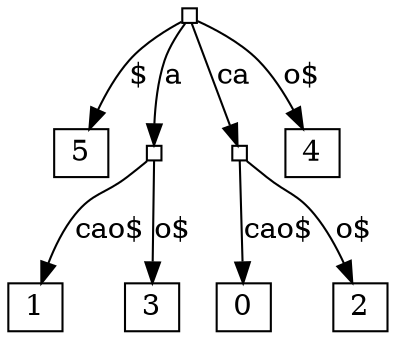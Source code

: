 digraph {
    graph [rankdir=TB
          ,bgcolor=white];
    node [shape=box
         ,width=0.1
         ,height=0.1];
    0 [label=""];
    1 [label=5];
    2 [label=""];
    3 [label=1];
    4 [label=3];
    5 [label=""];
    6 [label=0];
    7 [label=2];
    8 [label=4];
    0 -> 5 [label=ca];
    0 -> 2 [label=a];
    0 -> 8 [label="o$"];
    0 -> 1 [label="$"];
    2 -> 4 [label="o$"];
    2 -> 3 [label="cao$"];
    5 -> 7 [label="o$"];
    5 -> 6 [label="cao$"];
}